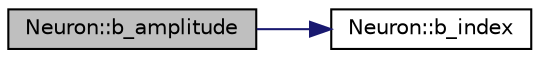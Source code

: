 digraph "Neuron::b_amplitude"
{
  edge [fontname="Helvetica",fontsize="10",labelfontname="Helvetica",labelfontsize="10"];
  node [fontname="Helvetica",fontsize="10",shape=record];
  rankdir="LR";
  Node4 [label="Neuron::b_amplitude",height=0.2,width=0.4,color="black", fillcolor="grey75", style="filled", fontcolor="black"];
  Node4 -> Node5 [color="midnightblue",fontsize="10",style="solid",fontname="Helvetica"];
  Node5 [label="Neuron::b_index",height=0.2,width=0.4,color="black", fillcolor="white", style="filled",URL="$class_neuron.html#a0e83bd21656eda8407ddb56d725a3d52",tooltip="returns index of buffer in which to write "];
}
